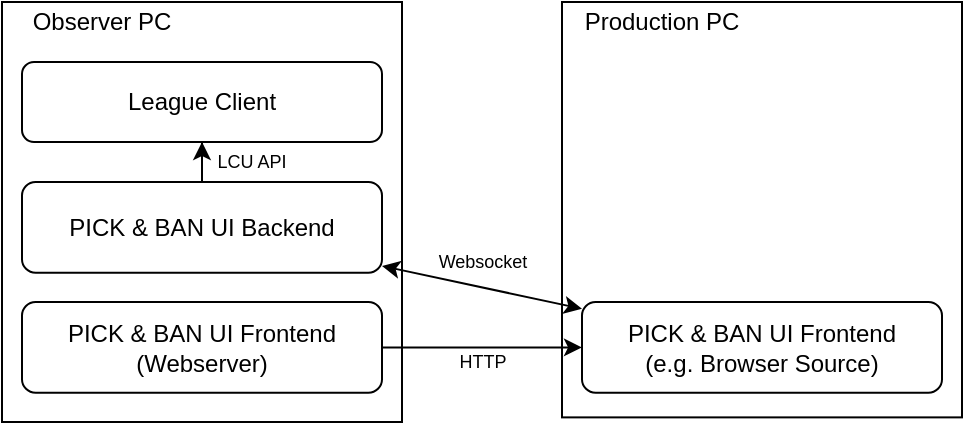 <mxfile version="12.8.4" type="github">
  <diagram name="Page-1" id="b5b7bab2-c9e2-2cf4-8b2a-24fd1a2a6d21">
    <mxGraphModel dx="1185" dy="638" grid="1" gridSize="10" guides="1" tooltips="1" connect="1" arrows="1" fold="1" page="1" pageScale="1" pageWidth="827" pageHeight="1169" background="#ffffff" math="0" shadow="0">
      <root>
        <mxCell id="0" />
        <mxCell id="1" parent="0" />
        <mxCell id="3GBiv7r0I2L_P-JAQ3MY-3" value="" style="group" parent="1" vertex="1" connectable="0">
          <mxGeometry x="440" y="220" width="200" height="160" as="geometry" />
        </mxCell>
        <mxCell id="3GBiv7r0I2L_P-JAQ3MY-4" value="" style="group" parent="3GBiv7r0I2L_P-JAQ3MY-3" vertex="1" connectable="0">
          <mxGeometry width="200" height="160" as="geometry" />
        </mxCell>
        <mxCell id="3GBiv7r0I2L_P-JAQ3MY-1" value="" style="rounded=0;whiteSpace=wrap;html=1;" parent="3GBiv7r0I2L_P-JAQ3MY-4" vertex="1">
          <mxGeometry y="-60" width="200" height="207.69" as="geometry" />
        </mxCell>
        <mxCell id="3GBiv7r0I2L_P-JAQ3MY-6" value="PICK &amp;amp; BAN UI Frontend&lt;br&gt;(e.g. Browser Source)" style="rounded=1;whiteSpace=wrap;html=1;" parent="3GBiv7r0I2L_P-JAQ3MY-4" vertex="1">
          <mxGeometry x="10" y="90" width="180" height="45.38" as="geometry" />
        </mxCell>
        <mxCell id="3GBiv7r0I2L_P-JAQ3MY-2" value="Production PC" style="text;html=1;strokeColor=none;fillColor=none;align=center;verticalAlign=middle;whiteSpace=wrap;rounded=0;container=1;" parent="3GBiv7r0I2L_P-JAQ3MY-4" vertex="1">
          <mxGeometry x="10" y="-60" width="80" height="20" as="geometry">
            <mxRectangle width="100" height="20" as="alternateBounds" />
          </mxGeometry>
        </mxCell>
        <mxCell id="3GBiv7r0I2L_P-JAQ3MY-13" value="" style="group" parent="1" vertex="1" connectable="0">
          <mxGeometry x="160" y="160" width="200" height="210" as="geometry" />
        </mxCell>
        <mxCell id="3GBiv7r0I2L_P-JAQ3MY-14" value="" style="group" parent="3GBiv7r0I2L_P-JAQ3MY-13" vertex="1" connectable="0">
          <mxGeometry width="200" height="210" as="geometry" />
        </mxCell>
        <mxCell id="3GBiv7r0I2L_P-JAQ3MY-15" value="" style="rounded=0;whiteSpace=wrap;html=1;" parent="3GBiv7r0I2L_P-JAQ3MY-14" vertex="1">
          <mxGeometry width="200" height="210" as="geometry" />
        </mxCell>
        <mxCell id="3GBiv7r0I2L_P-JAQ3MY-16" value="Observer PC" style="text;html=1;strokeColor=none;fillColor=none;align=center;verticalAlign=middle;whiteSpace=wrap;rounded=0;container=1;" parent="3GBiv7r0I2L_P-JAQ3MY-14" vertex="1" collapsed="1">
          <mxGeometry width="100" height="20" as="geometry">
            <mxRectangle width="80" height="20" as="alternateBounds" />
          </mxGeometry>
        </mxCell>
        <mxCell id="3GBiv7r0I2L_P-JAQ3MY-17" value="League Client" style="rounded=1;whiteSpace=wrap;html=1;" parent="3GBiv7r0I2L_P-JAQ3MY-14" vertex="1">
          <mxGeometry x="10" y="30.01" width="180" height="39.99" as="geometry" />
        </mxCell>
        <mxCell id="3GBiv7r0I2L_P-JAQ3MY-18" style="edgeStyle=orthogonalEdgeStyle;rounded=0;orthogonalLoop=1;jettySize=auto;html=1;exitX=0.5;exitY=0;exitDx=0;exitDy=0;" parent="3GBiv7r0I2L_P-JAQ3MY-14" source="3GBiv7r0I2L_P-JAQ3MY-19" target="3GBiv7r0I2L_P-JAQ3MY-17" edge="1">
          <mxGeometry relative="1" as="geometry" />
        </mxCell>
        <mxCell id="3GBiv7r0I2L_P-JAQ3MY-19" value="PICK &amp;amp; BAN UI Backend" style="rounded=1;whiteSpace=wrap;html=1;" parent="3GBiv7r0I2L_P-JAQ3MY-14" vertex="1">
          <mxGeometry x="10" y="90" width="180" height="45.38" as="geometry" />
        </mxCell>
        <mxCell id="3GBiv7r0I2L_P-JAQ3MY-20" value="LCU API" style="text;html=1;strokeColor=none;fillColor=none;align=center;verticalAlign=middle;whiteSpace=wrap;rounded=0;fontSize=9;" parent="3GBiv7r0I2L_P-JAQ3MY-14" vertex="1">
          <mxGeometry x="100" y="70" width="50" height="20" as="geometry" />
        </mxCell>
        <mxCell id="MA9Dx8e-xBCVD8J92QdP-1" value="PICK &amp;amp; BAN UI Frontend&lt;br&gt;(Webserver)" style="rounded=1;whiteSpace=wrap;html=1;" vertex="1" parent="3GBiv7r0I2L_P-JAQ3MY-14">
          <mxGeometry x="10" y="150" width="180" height="45.38" as="geometry" />
        </mxCell>
        <mxCell id="3GBiv7r0I2L_P-JAQ3MY-22" value="" style="endArrow=classic;startArrow=classic;html=1;fontSize=9;" parent="1" source="3GBiv7r0I2L_P-JAQ3MY-19" target="3GBiv7r0I2L_P-JAQ3MY-6" edge="1">
          <mxGeometry width="50" height="50" relative="1" as="geometry">
            <mxPoint x="380" y="380" as="sourcePoint" />
            <mxPoint x="430" y="330" as="targetPoint" />
          </mxGeometry>
        </mxCell>
        <mxCell id="3GBiv7r0I2L_P-JAQ3MY-23" value="Websocket" style="text;html=1;align=center;verticalAlign=middle;resizable=0;points=[];autosize=1;fontSize=9;" parent="1" vertex="1">
          <mxGeometry x="370" y="280" width="60" height="20" as="geometry" />
        </mxCell>
        <mxCell id="MA9Dx8e-xBCVD8J92QdP-2" value="" style="endArrow=classic;startArrow=none;html=1;fontSize=9;exitX=1;exitY=0.5;exitDx=0;exitDy=0;entryX=0;entryY=0.5;entryDx=0;entryDy=0;startFill=0;" edge="1" parent="1" source="MA9Dx8e-xBCVD8J92QdP-1" target="3GBiv7r0I2L_P-JAQ3MY-6">
          <mxGeometry width="50" height="50" relative="1" as="geometry">
            <mxPoint x="360" y="301.976" as="sourcePoint" />
            <mxPoint x="460" y="323.404" as="targetPoint" />
          </mxGeometry>
        </mxCell>
        <mxCell id="MA9Dx8e-xBCVD8J92QdP-3" value="HTTP" style="text;html=1;align=center;verticalAlign=middle;resizable=0;points=[];autosize=1;fontSize=9;" vertex="1" parent="1">
          <mxGeometry x="380" y="330" width="40" height="20" as="geometry" />
        </mxCell>
      </root>
    </mxGraphModel>
  </diagram>
</mxfile>
